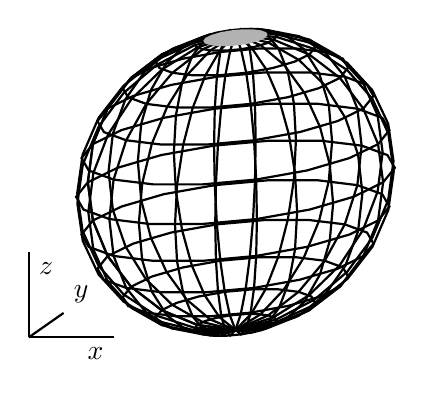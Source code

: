\begin{tikzpicture}
\tikzstyle{tri} = [>=triangle 45]
\definecolor{Black}{rgb}{0.000,0.000,0.000}
\definecolor{Gray30}{rgb}{0.700,0.700,0.700}

\begin{scope}[Black,line width=0.8pt]
\coordinate (l1-p1-1) at (4.874,5.53);
\coordinate (l1-p1-2) at (5.954,5.53);
\draw (l1-p1-1) -- (l1-p1-2);
\coordinate (l1-p2-1) at (4.874,5.53);
\coordinate (l1-p2-2) at (5.316,5.84);
\draw (l1-p2-1) -- (l1-p2-2);
\coordinate (l1-p3-1) at (4.874,5.53);
\coordinate (l1-p3-2) at (4.874,6.61);
\draw (l1-p3-1) -- (l1-p3-2);
\coordinate (l1-p4) at (5.954,5.53);
\node[below left] at (l1-p4) {$x$};
\coordinate (l1-p5) at (5.316,5.84);
\node[above right] at (l1-p5) {$y$};
\coordinate (l1-p6) at (4.874,6.61);
\node[below right] at (l1-p6) {$z$};
\end{scope}
\begin{scope}[Black,line width=0.8pt]
\coordinate (l3-p1-1) at (7.499,5.624);
\coordinate (l3-p1-2) at (7.499,5.624);
\coordinate (l3-p1-3) at (7.499,5.624);
\coordinate (l3-p1-4) at (7.499,5.624);
\coordinate (l3-p1-5) at (7.499,5.624);
\coordinate (l3-p1-6) at (7.499,5.624);
\coordinate (l3-p1-7) at (7.499,5.624);
\coordinate (l3-p1-8) at (7.499,5.624);
\coordinate (l3-p1-9) at (7.499,5.624);
\coordinate (l3-p1-10) at (7.499,5.624);
\coordinate (l3-p1-11) at (7.499,5.624);
\coordinate (l3-p1-12) at (7.499,5.624);
\coordinate (l3-p1-13) at (7.499,5.624);
\coordinate (l3-p1-14) at (7.499,5.624);
\coordinate (l3-p1-15) at (7.499,5.624);
\coordinate (l3-p1-16) at (7.499,5.624);
\coordinate (l3-p1-17) at (7.499,5.624);
\coordinate (l3-p1-18) at (7.499,5.624);
\coordinate (l3-p1-19) at (7.499,5.624);
\draw (l3-p1-1) -- (l3-p1-2) -- (l3-p1-3) -- (l3-p1-4) -- (l3-p1-5) -- (l3-p1-6) -- (l3-p1-7) -- (l3-p1-8) -- (l3-p1-9) -- (l3-p1-10) -- (l3-p1-11) -- (l3-p1-12) -- (l3-p1-13) -- (l3-p1-14) -- (l3-p1-15) -- (l3-p1-16) -- (l3-p1-17) -- (l3-p1-18) -- (l3-p1-19);
\coordinate (l3-p2-1) at (7.014,5.688);
\coordinate (l3-p2-2) at (6.975,5.64);
\coordinate (l3-p2-3) at (6.999,5.599);
\coordinate (l3-p2-4) at (7.084,5.568);
\coordinate (l3-p2-5) at (7.219,5.551);
\coordinate (l3-p2-6) at (7.387,5.551);
\coordinate (l3-p2-7) at (7.569,5.568);
\coordinate (l3-p2-8) at (7.743,5.599);
\coordinate (l3-p2-9) at (7.887,5.64);
\coordinate (l3-p2-10) at (7.984,5.688);
\coordinate (l3-p2-11) at (8.023,5.736);
\coordinate (l3-p2-12) at (7.998,5.778);
\coordinate (l3-p2-13) at (7.914,5.809);
\coordinate (l3-p2-14) at (7.779,5.825);
\coordinate (l3-p2-15) at (7.61,5.825);
\coordinate (l3-p2-16) at (7.428,5.809);
\coordinate (l3-p2-17) at (7.255,5.778);
\coordinate (l3-p2-18) at (7.111,5.736);
\coordinate (l3-p2-19) at (7.014,5.688);
\draw (l3-p2-1) -- (l3-p2-2) -- (l3-p2-3) -- (l3-p2-4) -- (l3-p2-5) -- (l3-p2-6) -- (l3-p2-7) -- (l3-p2-8) -- (l3-p2-9) -- (l3-p2-10) -- (l3-p2-11) -- (l3-p2-12) -- (l3-p2-13) -- (l3-p2-14) -- (l3-p2-15) -- (l3-p2-16) -- (l3-p2-17) -- (l3-p2-18) -- (l3-p2-19);
\coordinate (l3-p3-1) at (6.562,5.875);
\coordinate (l3-p3-2) at (6.487,5.783);
\coordinate (l3-p3-3) at (6.534,5.703);
\coordinate (l3-p3-4) at (6.698,5.643);
\coordinate (l3-p3-5) at (6.958,5.611);
\coordinate (l3-p3-6) at (7.284,5.611);
\coordinate (l3-p3-7) at (7.635,5.643);
\coordinate (l3-p3-8) at (7.97,5.703);
\coordinate (l3-p3-9) at (8.248,5.783);
\coordinate (l3-p3-10) at (8.436,5.875);
\coordinate (l3-p3-11) at (8.511,5.967);
\coordinate (l3-p3-12) at (8.464,6.048);
\coordinate (l3-p3-13) at (8.3,6.108);
\coordinate (l3-p3-14) at (8.04,6.14);
\coordinate (l3-p3-15) at (7.714,6.14);
\coordinate (l3-p3-16) at (7.363,6.108);
\coordinate (l3-p3-17) at (7.028,6.048);
\coordinate (l3-p3-18) at (6.749,5.967);
\coordinate (l3-p3-19) at (6.562,5.875);
\draw (l3-p3-1) -- (l3-p3-2) -- (l3-p3-3) -- (l3-p3-4) -- (l3-p3-5) -- (l3-p3-6) -- (l3-p3-7) -- (l3-p3-8) -- (l3-p3-9) -- (l3-p3-10) -- (l3-p3-11) -- (l3-p3-12) -- (l3-p3-13) -- (l3-p3-14) -- (l3-p3-15) -- (l3-p3-16) -- (l3-p3-17) -- (l3-p3-18) -- (l3-p3-19);
\coordinate (l3-p4-1) at (6.173,6.173);
\coordinate (l3-p4-2) at (6.068,6.043);
\coordinate (l3-p4-3) at (6.134,5.929);
\coordinate (l3-p4-4) at (6.366,5.844);
\coordinate (l3-p4-5) at (6.734,5.799);
\coordinate (l3-p4-6) at (7.194,5.799);
\coordinate (l3-p4-7) at (7.692,5.844);
\coordinate (l3-p4-8) at (8.165,5.929);
\coordinate (l3-p4-9) at (8.559,6.043);
\coordinate (l3-p4-10) at (8.825,6.173);
\coordinate (l3-p4-11) at (8.93,6.303);
\coordinate (l3-p4-12) at (8.863,6.418);
\coordinate (l3-p4-13) at (8.632,6.503);
\coordinate (l3-p4-14) at (8.264,6.548);
\coordinate (l3-p4-15) at (7.803,6.548);
\coordinate (l3-p4-16) at (7.306,6.503);
\coordinate (l3-p4-17) at (6.832,6.418);
\coordinate (l3-p4-18) at (6.439,6.303);
\coordinate (l3-p4-19) at (6.173,6.173);
\draw (l3-p4-1) -- (l3-p4-2) -- (l3-p4-3) -- (l3-p4-4) -- (l3-p4-5) -- (l3-p4-6) -- (l3-p4-7) -- (l3-p4-8) -- (l3-p4-9) -- (l3-p4-10) -- (l3-p4-11) -- (l3-p4-12) -- (l3-p4-13) -- (l3-p4-14) -- (l3-p4-15) -- (l3-p4-16) -- (l3-p4-17) -- (l3-p4-18) -- (l3-p4-19);
\coordinate (l3-p5-1) at (5.875,6.562);
\coordinate (l3-p5-2) at (5.746,6.402);
\coordinate (l3-p5-3) at (5.828,6.262);
\coordinate (l3-p5-4) at (6.111,6.158);
\coordinate (l3-p5-5) at (6.562,6.103);
\coordinate (l3-p5-6) at (7.126,6.103);
\coordinate (l3-p5-7) at (7.735,6.158);
\coordinate (l3-p5-8) at (8.315,6.262);
\coordinate (l3-p5-9) at (8.797,6.402);
\coordinate (l3-p5-10) at (9.122,6.562);
\coordinate (l3-p5-11) at (9.252,6.721);
\coordinate (l3-p5-12) at (9.17,6.861);
\coordinate (l3-p5-13) at (8.887,6.965);
\coordinate (l3-p5-14) at (8.436,7.02);
\coordinate (l3-p5-15) at (7.872,7.02);
\coordinate (l3-p5-16) at (7.263,6.965);
\coordinate (l3-p5-17) at (6.683,6.861);
\coordinate (l3-p5-18) at (6.201,6.721);
\coordinate (l3-p5-19) at (5.875,6.562);
\draw (l3-p5-1) -- (l3-p5-2) -- (l3-p5-3) -- (l3-p5-4) -- (l3-p5-5) -- (l3-p5-6) -- (l3-p5-7) -- (l3-p5-8) -- (l3-p5-9) -- (l3-p5-10) -- (l3-p5-11) -- (l3-p5-12) -- (l3-p5-13) -- (l3-p5-14) -- (l3-p5-15) -- (l3-p5-16) -- (l3-p5-17) -- (l3-p5-18) -- (l3-p5-19);
\coordinate (l3-p6-1) at (5.688,7.014);
\coordinate (l3-p6-2) at (5.544,6.836);
\coordinate (l3-p6-3) at (5.635,6.68);
\coordinate (l3-p6-4) at (5.951,6.564);
\coordinate (l3-p6-5) at (6.454,6.502);
\coordinate (l3-p6-6) at (7.083,6.502);
\coordinate (l3-p6-7) at (7.762,6.564);
\coordinate (l3-p6-8) at (8.409,6.68);
\coordinate (l3-p6-9) at (8.947,6.836);
\coordinate (l3-p6-10) at (9.31,7.014);
\coordinate (l3-p6-11) at (9.454,7.191);
\coordinate (l3-p6-12) at (9.363,7.348);
\coordinate (l3-p6-13) at (9.047,7.463);
\coordinate (l3-p6-14) at (8.544,7.525);
\coordinate (l3-p6-15) at (7.915,7.525);
\coordinate (l3-p6-16) at (7.236,7.463);
\coordinate (l3-p6-17) at (6.588,7.348);
\coordinate (l3-p6-18) at (6.051,7.191);
\coordinate (l3-p6-19) at (5.688,7.014);
\draw (l3-p6-1) -- (l3-p6-2) -- (l3-p6-3) -- (l3-p6-4) -- (l3-p6-5) -- (l3-p6-6) -- (l3-p6-7) -- (l3-p6-8) -- (l3-p6-9) -- (l3-p6-10) -- (l3-p6-11) -- (l3-p6-12) -- (l3-p6-13) -- (l3-p6-14) -- (l3-p6-15) -- (l3-p6-16) -- (l3-p6-17) -- (l3-p6-18) -- (l3-p6-19);
\coordinate (l3-p7-1) at (5.624,7.499);
\coordinate (l3-p7-2) at (5.475,7.315);
\coordinate (l3-p7-3) at (5.569,7.153);
\coordinate (l3-p7-4) at (5.897,7.033);
\coordinate (l3-p7-5) at (6.417,6.969);
\coordinate (l3-p7-6) at (7.068,6.969);
\coordinate (l3-p7-7) at (7.771,7.033);
\coordinate (l3-p7-8) at (8.441,7.153);
\coordinate (l3-p7-9) at (8.998,7.315);
\coordinate (l3-p7-10) at (9.374,7.499);
\coordinate (l3-p7-11) at (9.523,7.683);
\coordinate (l3-p7-12) at (9.429,7.845);
\coordinate (l3-p7-13) at (9.101,7.965);
\coordinate (l3-p7-14) at (8.581,8.028);
\coordinate (l3-p7-15) at (7.93,8.028);
\coordinate (l3-p7-16) at (7.227,7.965);
\coordinate (l3-p7-17) at (6.556,7.845);
\coordinate (l3-p7-18) at (6.0,7.683);
\coordinate (l3-p7-19) at (5.624,7.499);
\draw (l3-p7-1) -- (l3-p7-2) -- (l3-p7-3) -- (l3-p7-4) -- (l3-p7-5) -- (l3-p7-6) -- (l3-p7-7) -- (l3-p7-8) -- (l3-p7-9) -- (l3-p7-10) -- (l3-p7-11) -- (l3-p7-12) -- (l3-p7-13) -- (l3-p7-14) -- (l3-p7-15) -- (l3-p7-16) -- (l3-p7-17) -- (l3-p7-18) -- (l3-p7-19);
\coordinate (l3-p8-1) at (5.688,7.984);
\coordinate (l3-p8-2) at (5.544,7.807);
\coordinate (l3-p8-3) at (5.635,7.65);
\coordinate (l3-p8-4) at (5.951,7.534);
\coordinate (l3-p8-5) at (6.454,7.473);
\coordinate (l3-p8-6) at (7.083,7.473);
\coordinate (l3-p8-7) at (7.762,7.534);
\coordinate (l3-p8-8) at (8.409,7.65);
\coordinate (l3-p8-9) at (8.947,7.807);
\coordinate (l3-p8-10) at (9.31,7.984);
\coordinate (l3-p8-11) at (9.454,8.162);
\coordinate (l3-p8-12) at (9.363,8.318);
\coordinate (l3-p8-13) at (9.047,8.434);
\coordinate (l3-p8-14) at (8.544,8.496);
\coordinate (l3-p8-15) at (7.915,8.496);
\coordinate (l3-p8-16) at (7.236,8.434);
\coordinate (l3-p8-17) at (6.588,8.318);
\coordinate (l3-p8-18) at (6.051,8.162);
\coordinate (l3-p8-19) at (5.688,7.984);
\draw (l3-p8-1) -- (l3-p8-2) -- (l3-p8-3) -- (l3-p8-4) -- (l3-p8-5) -- (l3-p8-6) -- (l3-p8-7) -- (l3-p8-8) -- (l3-p8-9) -- (l3-p8-10) -- (l3-p8-11) -- (l3-p8-12) -- (l3-p8-13) -- (l3-p8-14) -- (l3-p8-15) -- (l3-p8-16) -- (l3-p8-17) -- (l3-p8-18) -- (l3-p8-19);
\coordinate (l3-p9-1) at (5.875,8.436);
\coordinate (l3-p9-2) at (5.746,8.277);
\coordinate (l3-p9-3) at (5.828,8.137);
\coordinate (l3-p9-4) at (6.111,8.033);
\coordinate (l3-p9-5) at (6.562,7.978);
\coordinate (l3-p9-6) at (7.126,7.978);
\coordinate (l3-p9-7) at (7.735,8.033);
\coordinate (l3-p9-8) at (8.315,8.137);
\coordinate (l3-p9-9) at (8.797,8.277);
\coordinate (l3-p9-10) at (9.122,8.436);
\coordinate (l3-p9-11) at (9.252,8.596);
\coordinate (l3-p9-12) at (9.17,8.736);
\coordinate (l3-p9-13) at (8.887,8.84);
\coordinate (l3-p9-14) at (8.436,8.895);
\coordinate (l3-p9-15) at (7.872,8.895);
\coordinate (l3-p9-16) at (7.263,8.84);
\coordinate (l3-p9-17) at (6.683,8.736);
\coordinate (l3-p9-18) at (6.201,8.596);
\coordinate (l3-p9-19) at (5.875,8.436);
\draw (l3-p9-1) -- (l3-p9-2) -- (l3-p9-3) -- (l3-p9-4) -- (l3-p9-5) -- (l3-p9-6) -- (l3-p9-7) -- (l3-p9-8) -- (l3-p9-9) -- (l3-p9-10) -- (l3-p9-11) -- (l3-p9-12) -- (l3-p9-13) -- (l3-p9-14) -- (l3-p9-15) -- (l3-p9-16) -- (l3-p9-17) -- (l3-p9-18) -- (l3-p9-19);
\coordinate (l3-p10-1) at (6.173,8.825);
\coordinate (l3-p10-2) at (6.068,8.695);
\coordinate (l3-p10-3) at (6.134,8.58);
\coordinate (l3-p10-4) at (6.366,8.495);
\coordinate (l3-p10-5) at (6.734,8.45);
\coordinate (l3-p10-6) at (7.194,8.45);
\coordinate (l3-p10-7) at (7.692,8.495);
\coordinate (l3-p10-8) at (8.165,8.58);
\coordinate (l3-p10-9) at (8.559,8.695);
\coordinate (l3-p10-10) at (8.825,8.825);
\coordinate (l3-p10-11) at (8.93,8.955);
\coordinate (l3-p10-12) at (8.863,9.069);
\coordinate (l3-p10-13) at (8.632,9.154);
\coordinate (l3-p10-14) at (8.264,9.199);
\coordinate (l3-p10-15) at (7.803,9.199);
\coordinate (l3-p10-16) at (7.306,9.154);
\coordinate (l3-p10-17) at (6.832,9.069);
\coordinate (l3-p10-18) at (6.439,8.955);
\coordinate (l3-p10-19) at (6.173,8.825);
\draw (l3-p10-1) -- (l3-p10-2) -- (l3-p10-3) -- (l3-p10-4) -- (l3-p10-5) -- (l3-p10-6) -- (l3-p10-7) -- (l3-p10-8) -- (l3-p10-9) -- (l3-p10-10) -- (l3-p10-11) -- (l3-p10-12) -- (l3-p10-13) -- (l3-p10-14) -- (l3-p10-15) -- (l3-p10-16) -- (l3-p10-17) -- (l3-p10-18) -- (l3-p10-19);
\coordinate (l3-p11-1) at (6.562,9.122);
\coordinate (l3-p11-2) at (6.487,9.031);
\coordinate (l3-p11-3) at (6.534,8.95);
\coordinate (l3-p11-4) at (6.698,8.89);
\coordinate (l3-p11-5) at (6.958,8.858);
\coordinate (l3-p11-6) at (7.284,8.858);
\coordinate (l3-p11-7) at (7.635,8.89);
\coordinate (l3-p11-8) at (7.97,8.95);
\coordinate (l3-p11-9) at (8.248,9.031);
\coordinate (l3-p11-10) at (8.436,9.122);
\coordinate (l3-p11-11) at (8.511,9.214);
\coordinate (l3-p11-12) at (8.464,9.295);
\coordinate (l3-p11-13) at (8.3,9.355);
\coordinate (l3-p11-14) at (8.04,9.387);
\coordinate (l3-p11-15) at (7.714,9.387);
\coordinate (l3-p11-16) at (7.363,9.355);
\coordinate (l3-p11-17) at (7.028,9.295);
\coordinate (l3-p11-18) at (6.749,9.214);
\coordinate (l3-p11-19) at (6.562,9.122);
\draw (l3-p11-1) -- (l3-p11-2) -- (l3-p11-3) -- (l3-p11-4) -- (l3-p11-5) -- (l3-p11-6) -- (l3-p11-7) -- (l3-p11-8) -- (l3-p11-9) -- (l3-p11-10) -- (l3-p11-11) -- (l3-p11-12) -- (l3-p11-13) -- (l3-p11-14) -- (l3-p11-15) -- (l3-p11-16) -- (l3-p11-17) -- (l3-p11-18) -- (l3-p11-19);
\coordinate (l3-p12-1) at (7.014,9.31);
\coordinate (l3-p12-2) at (6.975,9.262);
\coordinate (l3-p12-3) at (6.999,9.22);
\coordinate (l3-p12-4) at (7.084,9.189);
\coordinate (l3-p12-5) at (7.219,9.173);
\coordinate (l3-p12-6) at (7.387,9.173);
\coordinate (l3-p12-7) at (7.569,9.189);
\coordinate (l3-p12-8) at (7.743,9.22);
\coordinate (l3-p12-9) at (7.887,9.262);
\coordinate (l3-p12-10) at (7.984,9.31);
\coordinate (l3-p12-11) at (8.023,9.357);
\coordinate (l3-p12-12) at (7.998,9.399);
\coordinate (l3-p12-13) at (7.914,9.43);
\coordinate (l3-p12-14) at (7.779,9.447);
\coordinate (l3-p12-15) at (7.61,9.447);
\coordinate (l3-p12-16) at (7.428,9.43);
\coordinate (l3-p12-17) at (7.255,9.399);
\coordinate (l3-p12-18) at (7.111,9.357);
\coordinate (l3-p12-19) at (7.014,9.31);
\draw (l3-p12-1) -- (l3-p12-2) -- (l3-p12-3) -- (l3-p12-4) -- (l3-p12-5) -- (l3-p12-6) -- (l3-p12-7) -- (l3-p12-8) -- (l3-p12-9) -- (l3-p12-10) -- (l3-p12-11) -- (l3-p12-12) -- (l3-p12-13) -- (l3-p12-14) -- (l3-p12-15) -- (l3-p12-16) -- (l3-p12-17) -- (l3-p12-18) -- (l3-p12-19);
\coordinate (l3-p13-1) at (7.499,9.374);
\coordinate (l3-p13-2) at (7.499,9.374);
\coordinate (l3-p13-3) at (7.499,9.374);
\coordinate (l3-p13-4) at (7.499,9.374);
\coordinate (l3-p13-5) at (7.499,9.374);
\coordinate (l3-p13-6) at (7.499,9.374);
\coordinate (l3-p13-7) at (7.499,9.374);
\coordinate (l3-p13-8) at (7.499,9.374);
\coordinate (l3-p13-9) at (7.499,9.374);
\coordinate (l3-p13-10) at (7.499,9.374);
\coordinate (l3-p13-11) at (7.499,9.374);
\coordinate (l3-p13-12) at (7.499,9.374);
\coordinate (l3-p13-13) at (7.499,9.374);
\coordinate (l3-p13-14) at (7.499,9.374);
\coordinate (l3-p13-15) at (7.499,9.374);
\coordinate (l3-p13-16) at (7.499,9.374);
\coordinate (l3-p13-17) at (7.499,9.374);
\coordinate (l3-p13-18) at (7.499,9.374);
\coordinate (l3-p13-19) at (7.499,9.374);
\draw (l3-p13-1) -- (l3-p13-2) -- (l3-p13-3) -- (l3-p13-4) -- (l3-p13-5) -- (l3-p13-6) -- (l3-p13-7) -- (l3-p13-8) -- (l3-p13-9) -- (l3-p13-10) -- (l3-p13-11) -- (l3-p13-12) -- (l3-p13-13) -- (l3-p13-14) -- (l3-p13-15) -- (l3-p13-16) -- (l3-p13-17) -- (l3-p13-18) -- (l3-p13-19);
\end{scope}
\begin{scope}[Black,line width=0.8pt]
\coordinate (l4-p1-1) at (7.499,5.624);
\coordinate (l4-p1-2) at (7.014,5.688);
\coordinate (l4-p1-3) at (6.562,5.875);
\coordinate (l4-p1-4) at (6.173,6.173);
\coordinate (l4-p1-5) at (5.875,6.562);
\coordinate (l4-p1-6) at (5.688,7.014);
\coordinate (l4-p1-7) at (5.624,7.499);
\coordinate (l4-p1-8) at (5.688,7.984);
\coordinate (l4-p1-9) at (5.875,8.436);
\coordinate (l4-p1-10) at (6.173,8.825);
\coordinate (l4-p1-11) at (6.562,9.122);
\coordinate (l4-p1-12) at (7.014,9.31);
\coordinate (l4-p1-13) at (7.499,9.374);
\draw (l4-p1-1) -- (l4-p1-2) -- (l4-p1-3) -- (l4-p1-4) -- (l4-p1-5) -- (l4-p1-6) -- (l4-p1-7) -- (l4-p1-8) -- (l4-p1-9) -- (l4-p1-10) -- (l4-p1-11) -- (l4-p1-12) -- (l4-p1-13);
\coordinate (l4-p2-1) at (7.499,5.624);
\coordinate (l4-p2-2) at (6.979,5.652);
\coordinate (l4-p2-3) at (6.494,5.806);
\coordinate (l4-p2-4) at (6.078,6.075);
\coordinate (l4-p2-5) at (5.759,6.441);
\coordinate (l4-p2-6) at (5.558,6.879);
\coordinate (l4-p2-7) at (5.489,7.36);
\coordinate (l4-p2-8) at (5.558,7.85);
\coordinate (l4-p2-9) at (5.759,8.316);
\coordinate (l4-p2-10) at (6.078,8.726);
\coordinate (l4-p2-11) at (6.494,9.053);
\coordinate (l4-p2-12) at (6.979,9.274);
\coordinate (l4-p2-13) at (7.499,9.374);
\draw (l4-p2-1) -- (l4-p2-2) -- (l4-p2-3) -- (l4-p2-4) -- (l4-p2-5) -- (l4-p2-6) -- (l4-p2-7) -- (l4-p2-8) -- (l4-p2-9) -- (l4-p2-10) -- (l4-p2-11) -- (l4-p2-12) -- (l4-p2-13);
\coordinate (l4-p3-1) at (7.499,5.624);
\coordinate (l4-p3-2) at (6.979,5.619);
\coordinate (l4-p3-3) at (6.495,5.741);
\coordinate (l4-p3-4) at (6.079,5.983);
\coordinate (l4-p3-5) at (5.76,6.329);
\coordinate (l4-p3-6) at (5.56,6.754);
\coordinate (l4-p3-7) at (5.491,7.23);
\coordinate (l4-p3-8) at (5.56,7.724);
\coordinate (l4-p3-9) at (5.76,8.203);
\coordinate (l4-p3-10) at (6.079,8.634);
\coordinate (l4-p3-11) at (6.495,8.988);
\coordinate (l4-p3-12) at (6.979,9.24);
\coordinate (l4-p3-13) at (7.499,9.374);
\draw (l4-p3-1) -- (l4-p3-2) -- (l4-p3-3) -- (l4-p3-4) -- (l4-p3-5) -- (l4-p3-6) -- (l4-p3-7) -- (l4-p3-8) -- (l4-p3-9) -- (l4-p3-10) -- (l4-p3-11) -- (l4-p3-12) -- (l4-p3-13);
\coordinate (l4-p4-1) at (7.499,5.624);
\coordinate (l4-p4-2) at (7.015,5.59);
\coordinate (l4-p4-3) at (6.565,5.685);
\coordinate (l4-p4-4) at (6.178,5.904);
\coordinate (l4-p4-5) at (5.881,6.232);
\coordinate (l4-p4-6) at (5.694,6.646);
\coordinate (l4-p4-7) at (5.63,7.119);
\coordinate (l4-p4-8) at (5.694,7.617);
\coordinate (l4-p4-9) at (5.881,8.107);
\coordinate (l4-p4-10) at (6.178,8.556);
\coordinate (l4-p4-11) at (6.565,8.932);
\coordinate (l4-p4-12) at (7.015,9.211);
\coordinate (l4-p4-13) at (7.499,9.374);
\draw (l4-p4-1) -- (l4-p4-2) -- (l4-p4-3) -- (l4-p4-4) -- (l4-p4-5) -- (l4-p4-6) -- (l4-p4-7) -- (l4-p4-8) -- (l4-p4-9) -- (l4-p4-10) -- (l4-p4-11) -- (l4-p4-12) -- (l4-p4-13);
\coordinate (l4-p5-1) at (7.499,5.624);
\coordinate (l4-p5-2) at (7.084,5.568);
\coordinate (l4-p5-3) at (6.698,5.643);
\coordinate (l4-p5-4) at (6.366,5.844);
\coordinate (l4-p5-5) at (6.111,6.158);
\coordinate (l4-p5-6) at (5.951,6.564);
\coordinate (l4-p5-7) at (5.897,7.033);
\coordinate (l4-p5-8) at (5.951,7.534);
\coordinate (l4-p5-9) at (6.111,8.033);
\coordinate (l4-p5-10) at (6.366,8.495);
\coordinate (l4-p5-11) at (6.698,8.89);
\coordinate (l4-p5-12) at (7.084,9.189);
\coordinate (l4-p5-13) at (7.499,9.374);
\draw (l4-p5-1) -- (l4-p5-2) -- (l4-p5-3) -- (l4-p5-4) -- (l4-p5-5) -- (l4-p5-6) -- (l4-p5-7) -- (l4-p5-8) -- (l4-p5-9) -- (l4-p5-10) -- (l4-p5-11) -- (l4-p5-12) -- (l4-p5-13);
\coordinate (l4-p6-1) at (7.499,5.624);
\coordinate (l4-p6-2) at (7.181,5.554);
\coordinate (l4-p6-3) at (6.885,5.616);
\coordinate (l4-p6-4) at (6.631,5.806);
\coordinate (l4-p6-5) at (6.436,6.112);
\coordinate (l4-p6-6) at (6.314,6.512);
\coordinate (l4-p6-7) at (6.272,6.98);
\coordinate (l4-p6-8) at (6.314,7.483);
\coordinate (l4-p6-9) at (6.436,7.987);
\coordinate (l4-p6-10) at (6.631,8.457);
\coordinate (l4-p6-11) at (6.885,8.863);
\coordinate (l4-p6-12) at (7.181,9.175);
\coordinate (l4-p6-13) at (7.499,9.374);
\draw (l4-p6-1) -- (l4-p6-2) -- (l4-p6-3) -- (l4-p6-4) -- (l4-p6-5) -- (l4-p6-6) -- (l4-p6-7) -- (l4-p6-8) -- (l4-p6-9) -- (l4-p6-10) -- (l4-p6-11) -- (l4-p6-12) -- (l4-p6-13);
\coordinate (l4-p7-1) at (7.499,5.624);
\coordinate (l4-p7-2) at (7.3,5.549);
\coordinate (l4-p7-3) at (7.115,5.607);
\coordinate (l4-p7-4) at (6.956,5.793);
\coordinate (l4-p7-5) at (6.834,6.096);
\coordinate (l4-p7-6) at (6.757,6.494);
\coordinate (l4-p7-7) at (6.731,6.961);
\coordinate (l4-p7-8) at (6.757,7.465);
\coordinate (l4-p7-9) at (6.834,7.971);
\coordinate (l4-p7-10) at (6.956,8.444);
\coordinate (l4-p7-11) at (7.115,8.854);
\coordinate (l4-p7-12) at (7.3,9.171);
\coordinate (l4-p7-13) at (7.499,9.374);
\draw (l4-p7-1) -- (l4-p7-2) -- (l4-p7-3) -- (l4-p7-4) -- (l4-p7-5) -- (l4-p7-6) -- (l4-p7-7) -- (l4-p7-8) -- (l4-p7-9) -- (l4-p7-10) -- (l4-p7-11) -- (l4-p7-12) -- (l4-p7-13);
\coordinate (l4-p8-1) at (7.499,5.624);
\coordinate (l4-p8-2) at (7.433,5.554);
\coordinate (l4-p8-3) at (7.371,5.616);
\coordinate (l4-p8-4) at (7.318,5.806);
\coordinate (l4-p8-5) at (7.277,6.112);
\coordinate (l4-p8-6) at (7.251,6.512);
\coordinate (l4-p8-7) at (7.242,6.98);
\coordinate (l4-p8-8) at (7.251,7.483);
\coordinate (l4-p8-9) at (7.277,7.987);
\coordinate (l4-p8-10) at (7.318,8.457);
\coordinate (l4-p8-11) at (7.371,8.863);
\coordinate (l4-p8-12) at (7.433,9.175);
\coordinate (l4-p8-13) at (7.499,9.374);
\draw (l4-p8-1) -- (l4-p8-2) -- (l4-p8-3) -- (l4-p8-4) -- (l4-p8-5) -- (l4-p8-6) -- (l4-p8-7) -- (l4-p8-8) -- (l4-p8-9) -- (l4-p8-10) -- (l4-p8-11) -- (l4-p8-12) -- (l4-p8-13);
\coordinate (l4-p9-1) at (7.499,5.624);
\coordinate (l4-p9-2) at (7.569,5.568);
\coordinate (l4-p9-3) at (7.635,5.643);
\coordinate (l4-p9-4) at (7.692,5.844);
\coordinate (l4-p9-5) at (7.735,6.158);
\coordinate (l4-p9-6) at (7.762,6.564);
\coordinate (l4-p9-7) at (7.771,7.033);
\coordinate (l4-p9-8) at (7.762,7.534);
\coordinate (l4-p9-9) at (7.735,8.033);
\coordinate (l4-p9-10) at (7.692,8.495);
\coordinate (l4-p9-11) at (7.635,8.89);
\coordinate (l4-p9-12) at (7.569,9.189);
\coordinate (l4-p9-13) at (7.499,9.374);
\draw (l4-p9-1) -- (l4-p9-2) -- (l4-p9-3) -- (l4-p9-4) -- (l4-p9-5) -- (l4-p9-6) -- (l4-p9-7) -- (l4-p9-8) -- (l4-p9-9) -- (l4-p9-10) -- (l4-p9-11) -- (l4-p9-12) -- (l4-p9-13);
\coordinate (l4-p10-1) at (7.499,5.624);
\coordinate (l4-p10-2) at (7.702,5.59);
\coordinate (l4-p10-3) at (7.89,5.685);
\coordinate (l4-p10-4) at (8.052,5.904);
\coordinate (l4-p10-5) at (8.177,6.232);
\coordinate (l4-p10-6) at (8.255,6.646);
\coordinate (l4-p10-7) at (8.282,7.119);
\coordinate (l4-p10-8) at (8.255,7.617);
\coordinate (l4-p10-9) at (8.177,8.107);
\coordinate (l4-p10-10) at (8.052,8.556);
\coordinate (l4-p10-11) at (7.89,8.932);
\coordinate (l4-p10-12) at (7.702,9.211);
\coordinate (l4-p10-13) at (7.499,9.374);
\draw (l4-p10-1) -- (l4-p10-2) -- (l4-p10-3) -- (l4-p10-4) -- (l4-p10-5) -- (l4-p10-6) -- (l4-p10-7) -- (l4-p10-8) -- (l4-p10-9) -- (l4-p10-10) -- (l4-p10-11) -- (l4-p10-12) -- (l4-p10-13);
\coordinate (l4-p11-1) at (7.499,5.624);
\coordinate (l4-p11-2) at (7.82,5.619);
\coordinate (l4-p11-3) at (8.119,5.741);
\coordinate (l4-p11-4) at (8.375,5.983);
\coordinate (l4-p11-5) at (8.572,6.329);
\coordinate (l4-p11-6) at (8.696,6.754);
\coordinate (l4-p11-7) at (8.739,7.23);
\coordinate (l4-p11-8) at (8.696,7.724);
\coordinate (l4-p11-9) at (8.572,8.203);
\coordinate (l4-p11-10) at (8.375,8.634);
\coordinate (l4-p11-11) at (8.119,8.988);
\coordinate (l4-p11-12) at (7.82,9.24);
\coordinate (l4-p11-13) at (7.499,9.374);
\draw (l4-p11-1) -- (l4-p11-2) -- (l4-p11-3) -- (l4-p11-4) -- (l4-p11-5) -- (l4-p11-6) -- (l4-p11-7) -- (l4-p11-8) -- (l4-p11-9) -- (l4-p11-10) -- (l4-p11-11) -- (l4-p11-12) -- (l4-p11-13);
\coordinate (l4-p12-1) at (7.499,5.624);
\coordinate (l4-p12-2) at (7.916,5.652);
\coordinate (l4-p12-3) at (8.305,5.806);
\coordinate (l4-p12-4) at (8.639,6.075);
\coordinate (l4-p12-5) at (8.895,6.441);
\coordinate (l4-p12-6) at (9.056,6.879);
\coordinate (l4-p12-7) at (9.111,7.36);
\coordinate (l4-p12-8) at (9.056,7.85);
\coordinate (l4-p12-9) at (8.895,8.316);
\coordinate (l4-p12-10) at (8.639,8.726);
\coordinate (l4-p12-11) at (8.305,9.053);
\coordinate (l4-p12-12) at (7.916,9.274);
\coordinate (l4-p12-13) at (7.499,9.374);
\draw (l4-p12-1) -- (l4-p12-2) -- (l4-p12-3) -- (l4-p12-4) -- (l4-p12-5) -- (l4-p12-6) -- (l4-p12-7) -- (l4-p12-8) -- (l4-p12-9) -- (l4-p12-10) -- (l4-p12-11) -- (l4-p12-12) -- (l4-p12-13);
\coordinate (l4-p13-1) at (7.499,5.624);
\coordinate (l4-p13-2) at (7.984,5.688);
\coordinate (l4-p13-3) at (8.436,5.875);
\coordinate (l4-p13-4) at (8.825,6.173);
\coordinate (l4-p13-5) at (9.122,6.562);
\coordinate (l4-p13-6) at (9.31,7.014);
\coordinate (l4-p13-7) at (9.374,7.499);
\coordinate (l4-p13-8) at (9.31,7.984);
\coordinate (l4-p13-9) at (9.122,8.436);
\coordinate (l4-p13-10) at (8.825,8.825);
\coordinate (l4-p13-11) at (8.436,9.122);
\coordinate (l4-p13-12) at (7.984,9.31);
\coordinate (l4-p13-13) at (7.499,9.374);
\draw (l4-p13-1) -- (l4-p13-2) -- (l4-p13-3) -- (l4-p13-4) -- (l4-p13-5) -- (l4-p13-6) -- (l4-p13-7) -- (l4-p13-8) -- (l4-p13-9) -- (l4-p13-10) -- (l4-p13-11) -- (l4-p13-12) -- (l4-p13-13);
\coordinate (l4-p14-1) at (7.499,5.624);
\coordinate (l4-p14-2) at (8.019,5.724);
\coordinate (l4-p14-3) at (8.504,5.945);
\coordinate (l4-p14-4) at (8.92,6.272);
\coordinate (l4-p14-5) at (9.239,6.682);
\coordinate (l4-p14-6) at (9.44,7.148);
\coordinate (l4-p14-7) at (9.509,7.638);
\coordinate (l4-p14-8) at (9.44,8.119);
\coordinate (l4-p14-9) at (9.239,8.557);
\coordinate (l4-p14-10) at (8.92,8.923);
\coordinate (l4-p14-11) at (8.504,9.192);
\coordinate (l4-p14-12) at (8.019,9.346);
\coordinate (l4-p14-13) at (7.499,9.374);
\draw (l4-p14-1) -- (l4-p14-2) -- (l4-p14-3) -- (l4-p14-4) -- (l4-p14-5) -- (l4-p14-6) -- (l4-p14-7) -- (l4-p14-8) -- (l4-p14-9) -- (l4-p14-10) -- (l4-p14-11) -- (l4-p14-12) -- (l4-p14-13);
\coordinate (l4-p15-1) at (7.499,5.624);
\coordinate (l4-p15-2) at (8.019,5.758);
\coordinate (l4-p15-3) at (8.503,6.01);
\coordinate (l4-p15-4) at (8.918,6.363);
\coordinate (l4-p15-5) at (9.237,6.794);
\coordinate (l4-p15-6) at (9.438,7.273);
\coordinate (l4-p15-7) at (9.506,7.768);
\coordinate (l4-p15-8) at (9.438,8.244);
\coordinate (l4-p15-9) at (9.237,8.669);
\coordinate (l4-p15-10) at (8.918,9.015);
\coordinate (l4-p15-11) at (8.503,9.257);
\coordinate (l4-p15-12) at (8.019,9.379);
\coordinate (l4-p15-13) at (7.499,9.374);
\draw (l4-p15-1) -- (l4-p15-2) -- (l4-p15-3) -- (l4-p15-4) -- (l4-p15-5) -- (l4-p15-6) -- (l4-p15-7) -- (l4-p15-8) -- (l4-p15-9) -- (l4-p15-10) -- (l4-p15-11) -- (l4-p15-12) -- (l4-p15-13);
\coordinate (l4-p16-1) at (7.499,5.624);
\coordinate (l4-p16-2) at (7.983,5.786);
\coordinate (l4-p16-3) at (8.433,6.065);
\coordinate (l4-p16-4) at (8.82,6.442);
\coordinate (l4-p16-5) at (9.117,6.891);
\coordinate (l4-p16-6) at (9.304,7.381);
\coordinate (l4-p16-7) at (9.368,7.879);
\coordinate (l4-p16-8) at (9.304,8.351);
\coordinate (l4-p16-9) at (9.117,8.766);
\coordinate (l4-p16-10) at (8.82,9.093);
\coordinate (l4-p16-11) at (8.433,9.313);
\coordinate (l4-p16-12) at (7.983,9.408);
\coordinate (l4-p16-13) at (7.499,9.374);
\draw (l4-p16-1) -- (l4-p16-2) -- (l4-p16-3) -- (l4-p16-4) -- (l4-p16-5) -- (l4-p16-6) -- (l4-p16-7) -- (l4-p16-8) -- (l4-p16-9) -- (l4-p16-10) -- (l4-p16-11) -- (l4-p16-12) -- (l4-p16-13);
\coordinate (l4-p17-1) at (7.499,5.624);
\coordinate (l4-p17-2) at (7.914,5.809);
\coordinate (l4-p17-3) at (8.3,6.108);
\coordinate (l4-p17-4) at (8.632,6.503);
\coordinate (l4-p17-5) at (8.887,6.965);
\coordinate (l4-p17-6) at (9.047,7.463);
\coordinate (l4-p17-7) at (9.101,7.965);
\coordinate (l4-p17-8) at (9.047,8.434);
\coordinate (l4-p17-9) at (8.887,8.84);
\coordinate (l4-p17-10) at (8.632,9.154);
\coordinate (l4-p17-11) at (8.3,9.355);
\coordinate (l4-p17-12) at (7.914,9.43);
\coordinate (l4-p17-13) at (7.499,9.374);
\draw (l4-p17-1) -- (l4-p17-2) -- (l4-p17-3) -- (l4-p17-4) -- (l4-p17-5) -- (l4-p17-6) -- (l4-p17-7) -- (l4-p17-8) -- (l4-p17-9) -- (l4-p17-10) -- (l4-p17-11) -- (l4-p17-12) -- (l4-p17-13);
\coordinate (l4-p18-1) at (7.499,5.624);
\coordinate (l4-p18-2) at (7.816,5.822);
\coordinate (l4-p18-3) at (8.112,6.135);
\coordinate (l4-p18-4) at (8.366,6.541);
\coordinate (l4-p18-5) at (8.561,7.011);
\coordinate (l4-p18-6) at (8.684,7.515);
\coordinate (l4-p18-7) at (8.726,8.018);
\coordinate (l4-p18-8) at (8.684,8.486);
\coordinate (l4-p18-9) at (8.561,8.886);
\coordinate (l4-p18-10) at (8.366,9.192);
\coordinate (l4-p18-11) at (8.112,9.382);
\coordinate (l4-p18-12) at (7.816,9.444);
\coordinate (l4-p18-13) at (7.499,9.374);
\draw (l4-p18-1) -- (l4-p18-2) -- (l4-p18-3) -- (l4-p18-4) -- (l4-p18-5) -- (l4-p18-6) -- (l4-p18-7) -- (l4-p18-8) -- (l4-p18-9) -- (l4-p18-10) -- (l4-p18-11) -- (l4-p18-12) -- (l4-p18-13);
\coordinate (l4-p19-1) at (7.499,5.624);
\coordinate (l4-p19-2) at (7.698,5.827);
\coordinate (l4-p19-3) at (7.883,6.144);
\coordinate (l4-p19-4) at (8.042,6.553);
\coordinate (l4-p19-5) at (8.164,7.027);
\coordinate (l4-p19-6) at (8.241,7.533);
\coordinate (l4-p19-7) at (8.267,8.037);
\coordinate (l4-p19-8) at (8.241,8.503);
\coordinate (l4-p19-9) at (8.164,8.902);
\coordinate (l4-p19-10) at (8.042,9.205);
\coordinate (l4-p19-11) at (7.883,9.391);
\coordinate (l4-p19-12) at (7.698,9.449);
\coordinate (l4-p19-13) at (7.499,9.374);
\draw (l4-p19-1) -- (l4-p19-2) -- (l4-p19-3) -- (l4-p19-4) -- (l4-p19-5) -- (l4-p19-6) -- (l4-p19-7) -- (l4-p19-8) -- (l4-p19-9) -- (l4-p19-10) -- (l4-p19-11) -- (l4-p19-12) -- (l4-p19-13);
\coordinate (l4-p20-1) at (7.499,5.624);
\coordinate (l4-p20-2) at (7.565,5.822);
\coordinate (l4-p20-3) at (7.627,6.135);
\coordinate (l4-p20-4) at (7.68,6.541);
\coordinate (l4-p20-5) at (7.721,7.011);
\coordinate (l4-p20-6) at (7.747,7.515);
\coordinate (l4-p20-7) at (7.755,8.018);
\coordinate (l4-p20-8) at (7.747,8.486);
\coordinate (l4-p20-9) at (7.721,8.886);
\coordinate (l4-p20-10) at (7.68,9.192);
\coordinate (l4-p20-11) at (7.627,9.382);
\coordinate (l4-p20-12) at (7.565,9.444);
\coordinate (l4-p20-13) at (7.499,9.374);
\draw (l4-p20-1) -- (l4-p20-2) -- (l4-p20-3) -- (l4-p20-4) -- (l4-p20-5) -- (l4-p20-6) -- (l4-p20-7) -- (l4-p20-8) -- (l4-p20-9) -- (l4-p20-10) -- (l4-p20-11) -- (l4-p20-12) -- (l4-p20-13);
\coordinate (l4-p21-1) at (7.499,5.624);
\coordinate (l4-p21-2) at (7.428,5.809);
\coordinate (l4-p21-3) at (7.363,6.108);
\coordinate (l4-p21-4) at (7.306,6.503);
\coordinate (l4-p21-5) at (7.263,6.965);
\coordinate (l4-p21-6) at (7.236,7.463);
\coordinate (l4-p21-7) at (7.227,7.965);
\coordinate (l4-p21-8) at (7.236,8.434);
\coordinate (l4-p21-9) at (7.263,8.84);
\coordinate (l4-p21-10) at (7.306,9.154);
\coordinate (l4-p21-11) at (7.363,9.355);
\coordinate (l4-p21-12) at (7.428,9.43);
\coordinate (l4-p21-13) at (7.499,9.374);
\draw (l4-p21-1) -- (l4-p21-2) -- (l4-p21-3) -- (l4-p21-4) -- (l4-p21-5) -- (l4-p21-6) -- (l4-p21-7) -- (l4-p21-8) -- (l4-p21-9) -- (l4-p21-10) -- (l4-p21-11) -- (l4-p21-12) -- (l4-p21-13);
\coordinate (l4-p22-1) at (7.499,5.624);
\coordinate (l4-p22-2) at (7.296,5.786);
\coordinate (l4-p22-3) at (7.108,6.065);
\coordinate (l4-p22-4) at (6.945,6.442);
\coordinate (l4-p22-5) at (6.821,6.891);
\coordinate (l4-p22-6) at (6.743,7.381);
\coordinate (l4-p22-7) at (6.716,7.879);
\coordinate (l4-p22-8) at (6.743,8.351);
\coordinate (l4-p22-9) at (6.821,8.766);
\coordinate (l4-p22-10) at (6.945,9.093);
\coordinate (l4-p22-11) at (7.108,9.313);
\coordinate (l4-p22-12) at (7.296,9.408);
\coordinate (l4-p22-13) at (7.499,9.374);
\draw (l4-p22-1) -- (l4-p22-2) -- (l4-p22-3) -- (l4-p22-4) -- (l4-p22-5) -- (l4-p22-6) -- (l4-p22-7) -- (l4-p22-8) -- (l4-p22-9) -- (l4-p22-10) -- (l4-p22-11) -- (l4-p22-12) -- (l4-p22-13);
\coordinate (l4-p23-1) at (7.499,5.624);
\coordinate (l4-p23-2) at (7.178,5.758);
\coordinate (l4-p23-3) at (6.879,6.01);
\coordinate (l4-p23-4) at (6.622,6.363);
\coordinate (l4-p23-5) at (6.425,6.794);
\coordinate (l4-p23-6) at (6.302,7.273);
\coordinate (l4-p23-7) at (6.259,7.768);
\coordinate (l4-p23-8) at (6.302,8.244);
\coordinate (l4-p23-9) at (6.425,8.669);
\coordinate (l4-p23-10) at (6.622,9.015);
\coordinate (l4-p23-11) at (6.879,9.257);
\coordinate (l4-p23-12) at (7.178,9.379);
\coordinate (l4-p23-13) at (7.499,9.374);
\draw (l4-p23-1) -- (l4-p23-2) -- (l4-p23-3) -- (l4-p23-4) -- (l4-p23-5) -- (l4-p23-6) -- (l4-p23-7) -- (l4-p23-8) -- (l4-p23-9) -- (l4-p23-10) -- (l4-p23-11) -- (l4-p23-12) -- (l4-p23-13);
\coordinate (l4-p24-1) at (7.499,5.624);
\coordinate (l4-p24-2) at (7.082,5.724);
\coordinate (l4-p24-3) at (6.693,5.945);
\coordinate (l4-p24-4) at (6.359,6.272);
\coordinate (l4-p24-5) at (6.103,6.682);
\coordinate (l4-p24-6) at (5.942,7.148);
\coordinate (l4-p24-7) at (5.887,7.638);
\coordinate (l4-p24-8) at (5.942,8.119);
\coordinate (l4-p24-9) at (6.103,8.557);
\coordinate (l4-p24-10) at (6.359,8.923);
\coordinate (l4-p24-11) at (6.693,9.192);
\coordinate (l4-p24-12) at (7.082,9.346);
\coordinate (l4-p24-13) at (7.499,9.374);
\draw (l4-p24-1) -- (l4-p24-2) -- (l4-p24-3) -- (l4-p24-4) -- (l4-p24-5) -- (l4-p24-6) -- (l4-p24-7) -- (l4-p24-8) -- (l4-p24-9) -- (l4-p24-10) -- (l4-p24-11) -- (l4-p24-12) -- (l4-p24-13);
\coordinate (l4-p25-1) at (7.499,5.624);
\coordinate (l4-p25-2) at (7.014,5.688);
\coordinate (l4-p25-3) at (6.562,5.875);
\coordinate (l4-p25-4) at (6.173,6.173);
\coordinate (l4-p25-5) at (5.875,6.562);
\coordinate (l4-p25-6) at (5.688,7.014);
\coordinate (l4-p25-7) at (5.624,7.499);
\coordinate (l4-p25-8) at (5.688,7.984);
\coordinate (l4-p25-9) at (5.875,8.436);
\coordinate (l4-p25-10) at (6.173,8.825);
\coordinate (l4-p25-11) at (6.562,9.122);
\coordinate (l4-p25-12) at (7.014,9.31);
\coordinate (l4-p25-13) at (7.499,9.374);
\draw (l4-p25-1) -- (l4-p25-2) -- (l4-p25-3) -- (l4-p25-4) -- (l4-p25-5) -- (l4-p25-6) -- (l4-p25-7) -- (l4-p25-8) -- (l4-p25-9) -- (l4-p25-10) -- (l4-p25-11) -- (l4-p25-12) -- (l4-p25-13);
\end{scope}
\begin{scope}[Gray30,line width=0.8pt]
\coordinate (l2-p1-1) at (7.12,9.335);
\coordinate (l2-p1-2) at (7.09,9.298);
\coordinate (l2-p1-3) at (7.109,9.265);
\coordinate (l2-p1-4) at (7.175,9.241);
\coordinate (l2-p1-5) at (7.28,9.228);
\coordinate (l2-p1-6) at (7.412,9.228);
\coordinate (l2-p1-7) at (7.554,9.241);
\coordinate (l2-p1-8) at (7.689,9.265);
\coordinate (l2-p1-9) at (7.802,9.298);
\coordinate (l2-p1-10) at (7.878,9.335);
\coordinate (l2-p1-11) at (7.908,9.372);
\coordinate (l2-p1-12) at (7.889,9.405);
\coordinate (l2-p1-13) at (7.823,9.429);
\coordinate (l2-p1-14) at (7.718,9.442);
\coordinate (l2-p1-15) at (7.586,9.442);
\coordinate (l2-p1-16) at (7.444,9.429);
\coordinate (l2-p1-17) at (7.308,9.405);
\coordinate (l2-p1-18) at (7.196,9.372);
\fill (l2-p1-1) -- (l2-p1-2) -- (l2-p1-3) -- (l2-p1-4) -- (l2-p1-5) -- (l2-p1-6) -- (l2-p1-7) -- (l2-p1-8) -- (l2-p1-9) -- (l2-p1-10) -- (l2-p1-11) -- (l2-p1-12) -- (l2-p1-13) -- (l2-p1-14) -- (l2-p1-15) -- (l2-p1-16) -- (l2-p1-17) -- (l2-p1-18) -- cycle;
\end{scope}
\end{tikzpicture}

